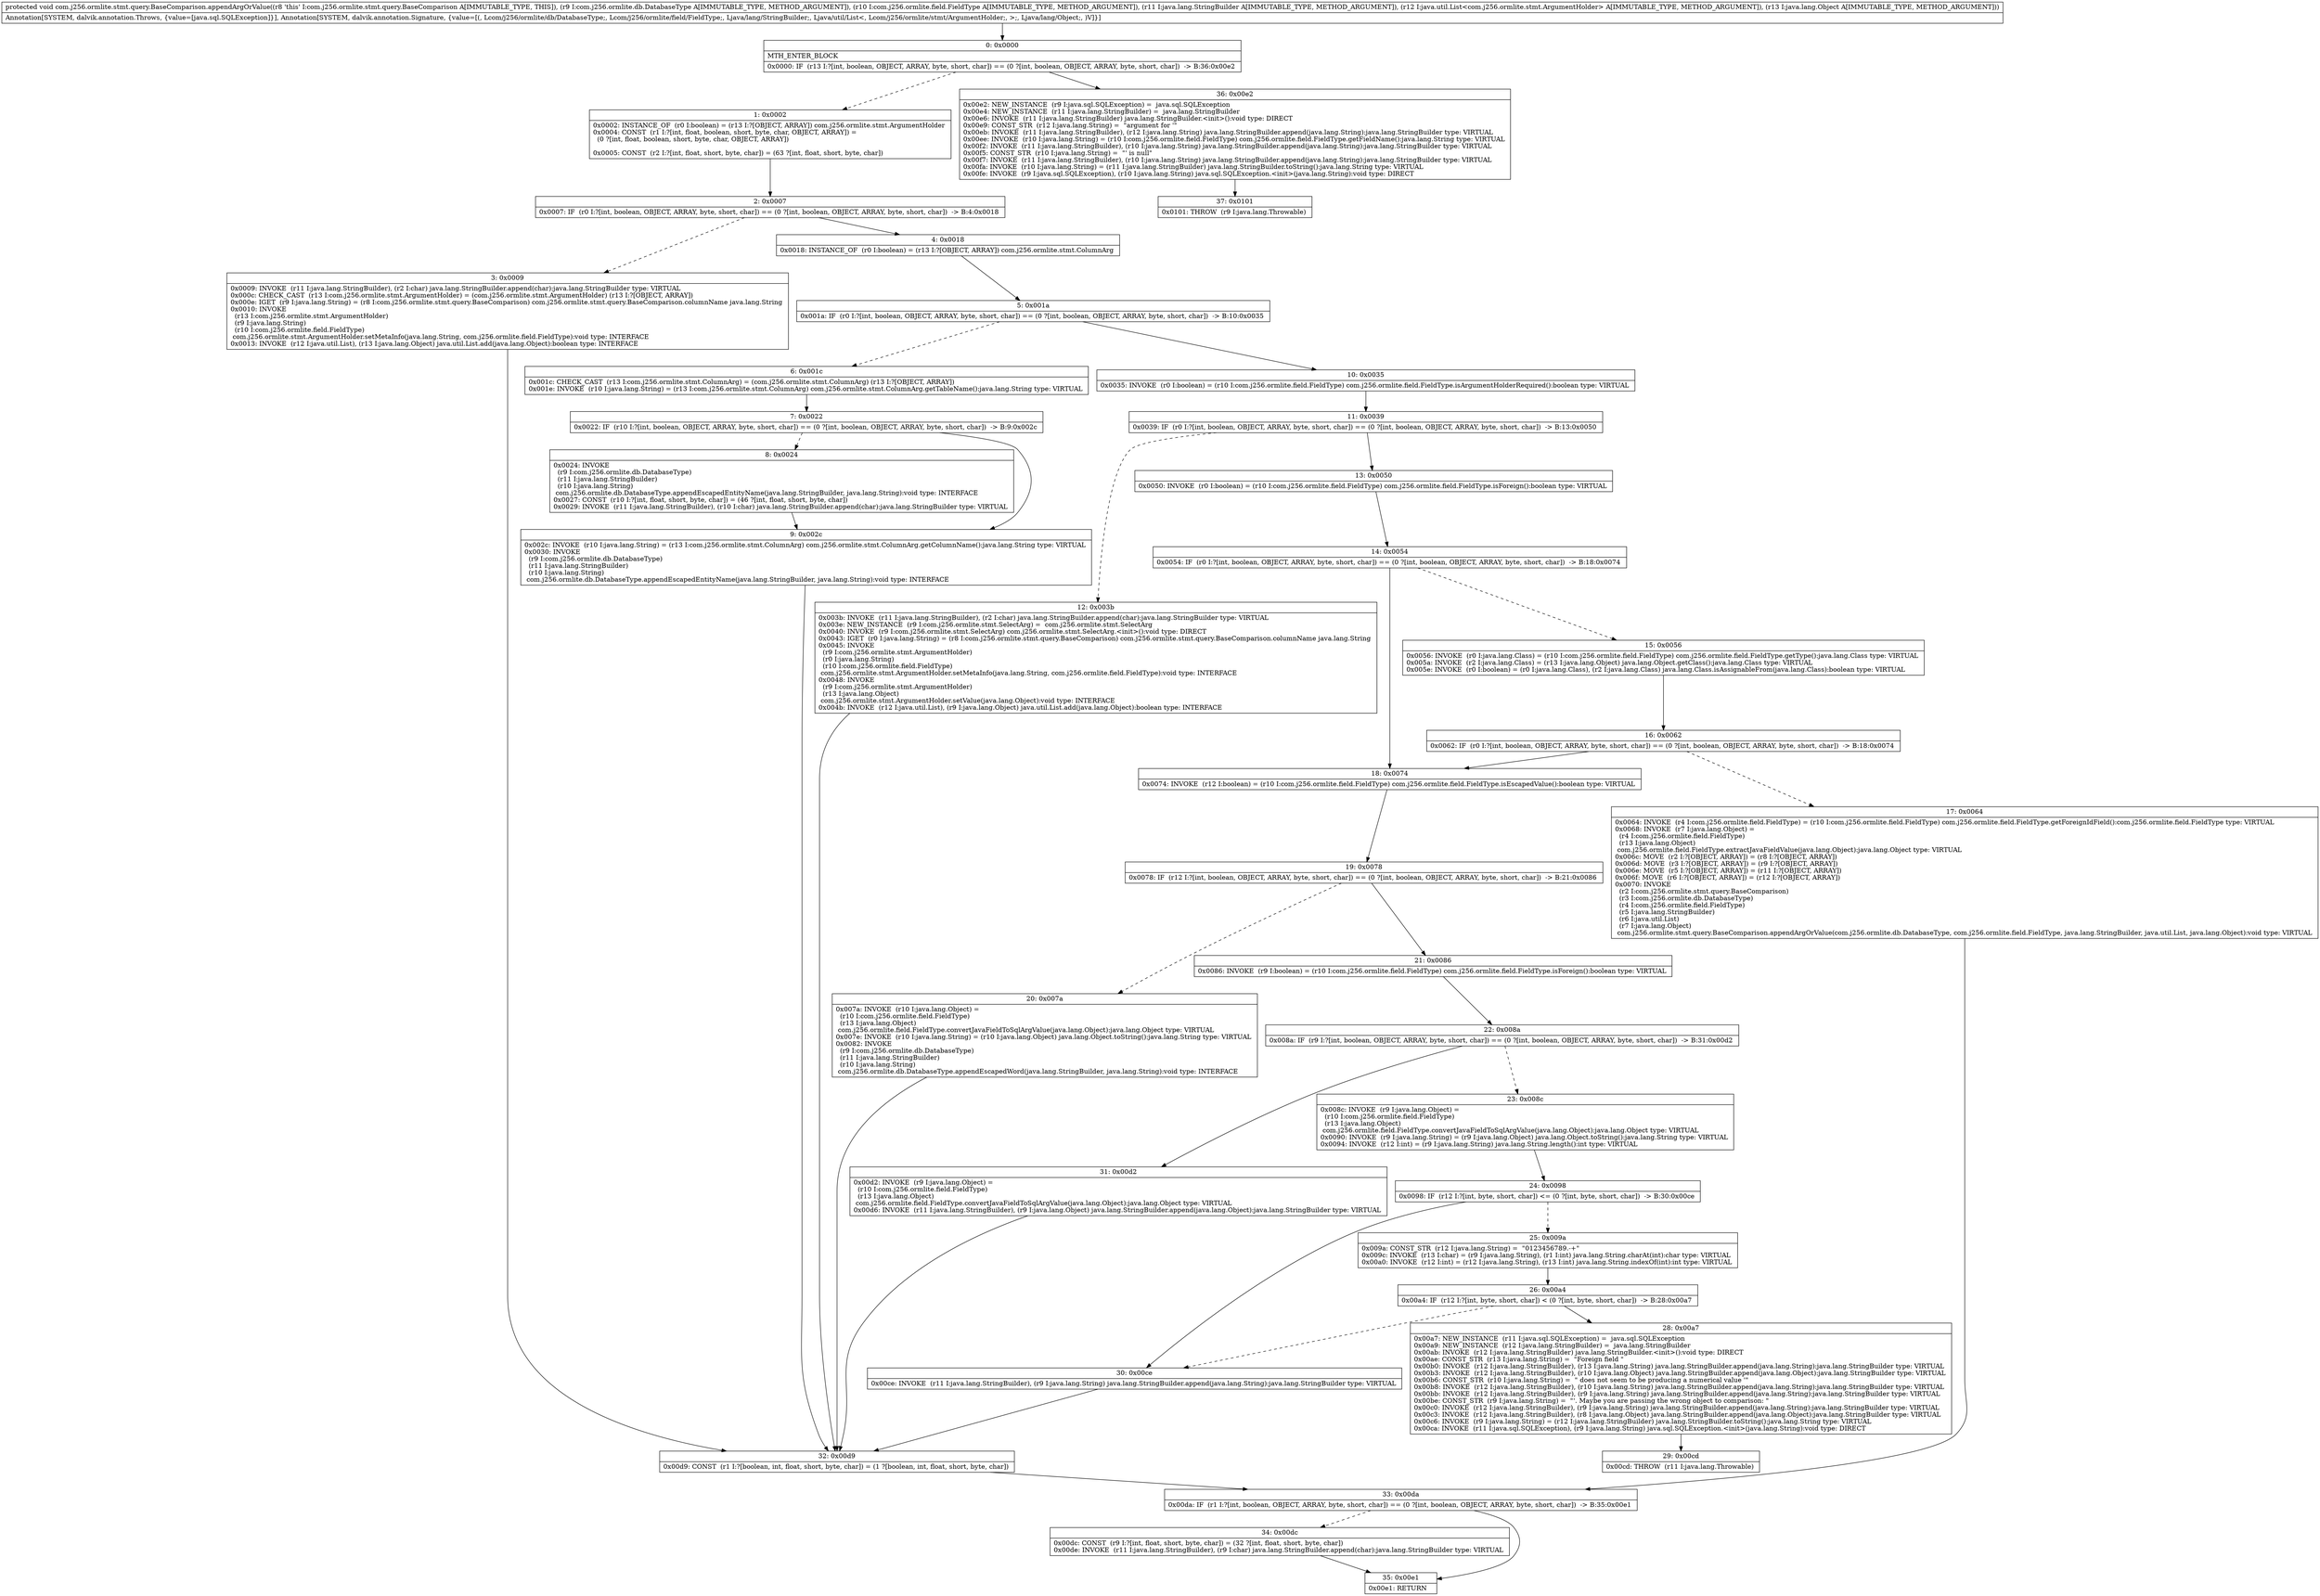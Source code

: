 digraph "CFG forcom.j256.ormlite.stmt.query.BaseComparison.appendArgOrValue(Lcom\/j256\/ormlite\/db\/DatabaseType;Lcom\/j256\/ormlite\/field\/FieldType;Ljava\/lang\/StringBuilder;Ljava\/util\/List;Ljava\/lang\/Object;)V" {
Node_0 [shape=record,label="{0\:\ 0x0000|MTH_ENTER_BLOCK\l|0x0000: IF  (r13 I:?[int, boolean, OBJECT, ARRAY, byte, short, char]) == (0 ?[int, boolean, OBJECT, ARRAY, byte, short, char])  \-\> B:36:0x00e2 \l}"];
Node_1 [shape=record,label="{1\:\ 0x0002|0x0002: INSTANCE_OF  (r0 I:boolean) = (r13 I:?[OBJECT, ARRAY]) com.j256.ormlite.stmt.ArgumentHolder \l0x0004: CONST  (r1 I:?[int, float, boolean, short, byte, char, OBJECT, ARRAY]) = \l  (0 ?[int, float, boolean, short, byte, char, OBJECT, ARRAY])\l \l0x0005: CONST  (r2 I:?[int, float, short, byte, char]) = (63 ?[int, float, short, byte, char]) \l}"];
Node_2 [shape=record,label="{2\:\ 0x0007|0x0007: IF  (r0 I:?[int, boolean, OBJECT, ARRAY, byte, short, char]) == (0 ?[int, boolean, OBJECT, ARRAY, byte, short, char])  \-\> B:4:0x0018 \l}"];
Node_3 [shape=record,label="{3\:\ 0x0009|0x0009: INVOKE  (r11 I:java.lang.StringBuilder), (r2 I:char) java.lang.StringBuilder.append(char):java.lang.StringBuilder type: VIRTUAL \l0x000c: CHECK_CAST  (r13 I:com.j256.ormlite.stmt.ArgumentHolder) = (com.j256.ormlite.stmt.ArgumentHolder) (r13 I:?[OBJECT, ARRAY]) \l0x000e: IGET  (r9 I:java.lang.String) = (r8 I:com.j256.ormlite.stmt.query.BaseComparison) com.j256.ormlite.stmt.query.BaseComparison.columnName java.lang.String \l0x0010: INVOKE  \l  (r13 I:com.j256.ormlite.stmt.ArgumentHolder)\l  (r9 I:java.lang.String)\l  (r10 I:com.j256.ormlite.field.FieldType)\l com.j256.ormlite.stmt.ArgumentHolder.setMetaInfo(java.lang.String, com.j256.ormlite.field.FieldType):void type: INTERFACE \l0x0013: INVOKE  (r12 I:java.util.List), (r13 I:java.lang.Object) java.util.List.add(java.lang.Object):boolean type: INTERFACE \l}"];
Node_4 [shape=record,label="{4\:\ 0x0018|0x0018: INSTANCE_OF  (r0 I:boolean) = (r13 I:?[OBJECT, ARRAY]) com.j256.ormlite.stmt.ColumnArg \l}"];
Node_5 [shape=record,label="{5\:\ 0x001a|0x001a: IF  (r0 I:?[int, boolean, OBJECT, ARRAY, byte, short, char]) == (0 ?[int, boolean, OBJECT, ARRAY, byte, short, char])  \-\> B:10:0x0035 \l}"];
Node_6 [shape=record,label="{6\:\ 0x001c|0x001c: CHECK_CAST  (r13 I:com.j256.ormlite.stmt.ColumnArg) = (com.j256.ormlite.stmt.ColumnArg) (r13 I:?[OBJECT, ARRAY]) \l0x001e: INVOKE  (r10 I:java.lang.String) = (r13 I:com.j256.ormlite.stmt.ColumnArg) com.j256.ormlite.stmt.ColumnArg.getTableName():java.lang.String type: VIRTUAL \l}"];
Node_7 [shape=record,label="{7\:\ 0x0022|0x0022: IF  (r10 I:?[int, boolean, OBJECT, ARRAY, byte, short, char]) == (0 ?[int, boolean, OBJECT, ARRAY, byte, short, char])  \-\> B:9:0x002c \l}"];
Node_8 [shape=record,label="{8\:\ 0x0024|0x0024: INVOKE  \l  (r9 I:com.j256.ormlite.db.DatabaseType)\l  (r11 I:java.lang.StringBuilder)\l  (r10 I:java.lang.String)\l com.j256.ormlite.db.DatabaseType.appendEscapedEntityName(java.lang.StringBuilder, java.lang.String):void type: INTERFACE \l0x0027: CONST  (r10 I:?[int, float, short, byte, char]) = (46 ?[int, float, short, byte, char]) \l0x0029: INVOKE  (r11 I:java.lang.StringBuilder), (r10 I:char) java.lang.StringBuilder.append(char):java.lang.StringBuilder type: VIRTUAL \l}"];
Node_9 [shape=record,label="{9\:\ 0x002c|0x002c: INVOKE  (r10 I:java.lang.String) = (r13 I:com.j256.ormlite.stmt.ColumnArg) com.j256.ormlite.stmt.ColumnArg.getColumnName():java.lang.String type: VIRTUAL \l0x0030: INVOKE  \l  (r9 I:com.j256.ormlite.db.DatabaseType)\l  (r11 I:java.lang.StringBuilder)\l  (r10 I:java.lang.String)\l com.j256.ormlite.db.DatabaseType.appendEscapedEntityName(java.lang.StringBuilder, java.lang.String):void type: INTERFACE \l}"];
Node_10 [shape=record,label="{10\:\ 0x0035|0x0035: INVOKE  (r0 I:boolean) = (r10 I:com.j256.ormlite.field.FieldType) com.j256.ormlite.field.FieldType.isArgumentHolderRequired():boolean type: VIRTUAL \l}"];
Node_11 [shape=record,label="{11\:\ 0x0039|0x0039: IF  (r0 I:?[int, boolean, OBJECT, ARRAY, byte, short, char]) == (0 ?[int, boolean, OBJECT, ARRAY, byte, short, char])  \-\> B:13:0x0050 \l}"];
Node_12 [shape=record,label="{12\:\ 0x003b|0x003b: INVOKE  (r11 I:java.lang.StringBuilder), (r2 I:char) java.lang.StringBuilder.append(char):java.lang.StringBuilder type: VIRTUAL \l0x003e: NEW_INSTANCE  (r9 I:com.j256.ormlite.stmt.SelectArg) =  com.j256.ormlite.stmt.SelectArg \l0x0040: INVOKE  (r9 I:com.j256.ormlite.stmt.SelectArg) com.j256.ormlite.stmt.SelectArg.\<init\>():void type: DIRECT \l0x0043: IGET  (r0 I:java.lang.String) = (r8 I:com.j256.ormlite.stmt.query.BaseComparison) com.j256.ormlite.stmt.query.BaseComparison.columnName java.lang.String \l0x0045: INVOKE  \l  (r9 I:com.j256.ormlite.stmt.ArgumentHolder)\l  (r0 I:java.lang.String)\l  (r10 I:com.j256.ormlite.field.FieldType)\l com.j256.ormlite.stmt.ArgumentHolder.setMetaInfo(java.lang.String, com.j256.ormlite.field.FieldType):void type: INTERFACE \l0x0048: INVOKE  \l  (r9 I:com.j256.ormlite.stmt.ArgumentHolder)\l  (r13 I:java.lang.Object)\l com.j256.ormlite.stmt.ArgumentHolder.setValue(java.lang.Object):void type: INTERFACE \l0x004b: INVOKE  (r12 I:java.util.List), (r9 I:java.lang.Object) java.util.List.add(java.lang.Object):boolean type: INTERFACE \l}"];
Node_13 [shape=record,label="{13\:\ 0x0050|0x0050: INVOKE  (r0 I:boolean) = (r10 I:com.j256.ormlite.field.FieldType) com.j256.ormlite.field.FieldType.isForeign():boolean type: VIRTUAL \l}"];
Node_14 [shape=record,label="{14\:\ 0x0054|0x0054: IF  (r0 I:?[int, boolean, OBJECT, ARRAY, byte, short, char]) == (0 ?[int, boolean, OBJECT, ARRAY, byte, short, char])  \-\> B:18:0x0074 \l}"];
Node_15 [shape=record,label="{15\:\ 0x0056|0x0056: INVOKE  (r0 I:java.lang.Class) = (r10 I:com.j256.ormlite.field.FieldType) com.j256.ormlite.field.FieldType.getType():java.lang.Class type: VIRTUAL \l0x005a: INVOKE  (r2 I:java.lang.Class) = (r13 I:java.lang.Object) java.lang.Object.getClass():java.lang.Class type: VIRTUAL \l0x005e: INVOKE  (r0 I:boolean) = (r0 I:java.lang.Class), (r2 I:java.lang.Class) java.lang.Class.isAssignableFrom(java.lang.Class):boolean type: VIRTUAL \l}"];
Node_16 [shape=record,label="{16\:\ 0x0062|0x0062: IF  (r0 I:?[int, boolean, OBJECT, ARRAY, byte, short, char]) == (0 ?[int, boolean, OBJECT, ARRAY, byte, short, char])  \-\> B:18:0x0074 \l}"];
Node_17 [shape=record,label="{17\:\ 0x0064|0x0064: INVOKE  (r4 I:com.j256.ormlite.field.FieldType) = (r10 I:com.j256.ormlite.field.FieldType) com.j256.ormlite.field.FieldType.getForeignIdField():com.j256.ormlite.field.FieldType type: VIRTUAL \l0x0068: INVOKE  (r7 I:java.lang.Object) = \l  (r4 I:com.j256.ormlite.field.FieldType)\l  (r13 I:java.lang.Object)\l com.j256.ormlite.field.FieldType.extractJavaFieldValue(java.lang.Object):java.lang.Object type: VIRTUAL \l0x006c: MOVE  (r2 I:?[OBJECT, ARRAY]) = (r8 I:?[OBJECT, ARRAY]) \l0x006d: MOVE  (r3 I:?[OBJECT, ARRAY]) = (r9 I:?[OBJECT, ARRAY]) \l0x006e: MOVE  (r5 I:?[OBJECT, ARRAY]) = (r11 I:?[OBJECT, ARRAY]) \l0x006f: MOVE  (r6 I:?[OBJECT, ARRAY]) = (r12 I:?[OBJECT, ARRAY]) \l0x0070: INVOKE  \l  (r2 I:com.j256.ormlite.stmt.query.BaseComparison)\l  (r3 I:com.j256.ormlite.db.DatabaseType)\l  (r4 I:com.j256.ormlite.field.FieldType)\l  (r5 I:java.lang.StringBuilder)\l  (r6 I:java.util.List)\l  (r7 I:java.lang.Object)\l com.j256.ormlite.stmt.query.BaseComparison.appendArgOrValue(com.j256.ormlite.db.DatabaseType, com.j256.ormlite.field.FieldType, java.lang.StringBuilder, java.util.List, java.lang.Object):void type: VIRTUAL \l}"];
Node_18 [shape=record,label="{18\:\ 0x0074|0x0074: INVOKE  (r12 I:boolean) = (r10 I:com.j256.ormlite.field.FieldType) com.j256.ormlite.field.FieldType.isEscapedValue():boolean type: VIRTUAL \l}"];
Node_19 [shape=record,label="{19\:\ 0x0078|0x0078: IF  (r12 I:?[int, boolean, OBJECT, ARRAY, byte, short, char]) == (0 ?[int, boolean, OBJECT, ARRAY, byte, short, char])  \-\> B:21:0x0086 \l}"];
Node_20 [shape=record,label="{20\:\ 0x007a|0x007a: INVOKE  (r10 I:java.lang.Object) = \l  (r10 I:com.j256.ormlite.field.FieldType)\l  (r13 I:java.lang.Object)\l com.j256.ormlite.field.FieldType.convertJavaFieldToSqlArgValue(java.lang.Object):java.lang.Object type: VIRTUAL \l0x007e: INVOKE  (r10 I:java.lang.String) = (r10 I:java.lang.Object) java.lang.Object.toString():java.lang.String type: VIRTUAL \l0x0082: INVOKE  \l  (r9 I:com.j256.ormlite.db.DatabaseType)\l  (r11 I:java.lang.StringBuilder)\l  (r10 I:java.lang.String)\l com.j256.ormlite.db.DatabaseType.appendEscapedWord(java.lang.StringBuilder, java.lang.String):void type: INTERFACE \l}"];
Node_21 [shape=record,label="{21\:\ 0x0086|0x0086: INVOKE  (r9 I:boolean) = (r10 I:com.j256.ormlite.field.FieldType) com.j256.ormlite.field.FieldType.isForeign():boolean type: VIRTUAL \l}"];
Node_22 [shape=record,label="{22\:\ 0x008a|0x008a: IF  (r9 I:?[int, boolean, OBJECT, ARRAY, byte, short, char]) == (0 ?[int, boolean, OBJECT, ARRAY, byte, short, char])  \-\> B:31:0x00d2 \l}"];
Node_23 [shape=record,label="{23\:\ 0x008c|0x008c: INVOKE  (r9 I:java.lang.Object) = \l  (r10 I:com.j256.ormlite.field.FieldType)\l  (r13 I:java.lang.Object)\l com.j256.ormlite.field.FieldType.convertJavaFieldToSqlArgValue(java.lang.Object):java.lang.Object type: VIRTUAL \l0x0090: INVOKE  (r9 I:java.lang.String) = (r9 I:java.lang.Object) java.lang.Object.toString():java.lang.String type: VIRTUAL \l0x0094: INVOKE  (r12 I:int) = (r9 I:java.lang.String) java.lang.String.length():int type: VIRTUAL \l}"];
Node_24 [shape=record,label="{24\:\ 0x0098|0x0098: IF  (r12 I:?[int, byte, short, char]) \<= (0 ?[int, byte, short, char])  \-\> B:30:0x00ce \l}"];
Node_25 [shape=record,label="{25\:\ 0x009a|0x009a: CONST_STR  (r12 I:java.lang.String) =  \"0123456789.\-+\" \l0x009c: INVOKE  (r13 I:char) = (r9 I:java.lang.String), (r1 I:int) java.lang.String.charAt(int):char type: VIRTUAL \l0x00a0: INVOKE  (r12 I:int) = (r12 I:java.lang.String), (r13 I:int) java.lang.String.indexOf(int):int type: VIRTUAL \l}"];
Node_26 [shape=record,label="{26\:\ 0x00a4|0x00a4: IF  (r12 I:?[int, byte, short, char]) \< (0 ?[int, byte, short, char])  \-\> B:28:0x00a7 \l}"];
Node_28 [shape=record,label="{28\:\ 0x00a7|0x00a7: NEW_INSTANCE  (r11 I:java.sql.SQLException) =  java.sql.SQLException \l0x00a9: NEW_INSTANCE  (r12 I:java.lang.StringBuilder) =  java.lang.StringBuilder \l0x00ab: INVOKE  (r12 I:java.lang.StringBuilder) java.lang.StringBuilder.\<init\>():void type: DIRECT \l0x00ae: CONST_STR  (r13 I:java.lang.String) =  \"Foreign field \" \l0x00b0: INVOKE  (r12 I:java.lang.StringBuilder), (r13 I:java.lang.String) java.lang.StringBuilder.append(java.lang.String):java.lang.StringBuilder type: VIRTUAL \l0x00b3: INVOKE  (r12 I:java.lang.StringBuilder), (r10 I:java.lang.Object) java.lang.StringBuilder.append(java.lang.Object):java.lang.StringBuilder type: VIRTUAL \l0x00b6: CONST_STR  (r10 I:java.lang.String) =  \" does not seem to be producing a numerical value '\" \l0x00b8: INVOKE  (r12 I:java.lang.StringBuilder), (r10 I:java.lang.String) java.lang.StringBuilder.append(java.lang.String):java.lang.StringBuilder type: VIRTUAL \l0x00bb: INVOKE  (r12 I:java.lang.StringBuilder), (r9 I:java.lang.String) java.lang.StringBuilder.append(java.lang.String):java.lang.StringBuilder type: VIRTUAL \l0x00be: CONST_STR  (r9 I:java.lang.String) =  \"'. Maybe you are passing the wrong object to comparison: \" \l0x00c0: INVOKE  (r12 I:java.lang.StringBuilder), (r9 I:java.lang.String) java.lang.StringBuilder.append(java.lang.String):java.lang.StringBuilder type: VIRTUAL \l0x00c3: INVOKE  (r12 I:java.lang.StringBuilder), (r8 I:java.lang.Object) java.lang.StringBuilder.append(java.lang.Object):java.lang.StringBuilder type: VIRTUAL \l0x00c6: INVOKE  (r9 I:java.lang.String) = (r12 I:java.lang.StringBuilder) java.lang.StringBuilder.toString():java.lang.String type: VIRTUAL \l0x00ca: INVOKE  (r11 I:java.sql.SQLException), (r9 I:java.lang.String) java.sql.SQLException.\<init\>(java.lang.String):void type: DIRECT \l}"];
Node_29 [shape=record,label="{29\:\ 0x00cd|0x00cd: THROW  (r11 I:java.lang.Throwable) \l}"];
Node_30 [shape=record,label="{30\:\ 0x00ce|0x00ce: INVOKE  (r11 I:java.lang.StringBuilder), (r9 I:java.lang.String) java.lang.StringBuilder.append(java.lang.String):java.lang.StringBuilder type: VIRTUAL \l}"];
Node_31 [shape=record,label="{31\:\ 0x00d2|0x00d2: INVOKE  (r9 I:java.lang.Object) = \l  (r10 I:com.j256.ormlite.field.FieldType)\l  (r13 I:java.lang.Object)\l com.j256.ormlite.field.FieldType.convertJavaFieldToSqlArgValue(java.lang.Object):java.lang.Object type: VIRTUAL \l0x00d6: INVOKE  (r11 I:java.lang.StringBuilder), (r9 I:java.lang.Object) java.lang.StringBuilder.append(java.lang.Object):java.lang.StringBuilder type: VIRTUAL \l}"];
Node_32 [shape=record,label="{32\:\ 0x00d9|0x00d9: CONST  (r1 I:?[boolean, int, float, short, byte, char]) = (1 ?[boolean, int, float, short, byte, char]) \l}"];
Node_33 [shape=record,label="{33\:\ 0x00da|0x00da: IF  (r1 I:?[int, boolean, OBJECT, ARRAY, byte, short, char]) == (0 ?[int, boolean, OBJECT, ARRAY, byte, short, char])  \-\> B:35:0x00e1 \l}"];
Node_34 [shape=record,label="{34\:\ 0x00dc|0x00dc: CONST  (r9 I:?[int, float, short, byte, char]) = (32 ?[int, float, short, byte, char]) \l0x00de: INVOKE  (r11 I:java.lang.StringBuilder), (r9 I:char) java.lang.StringBuilder.append(char):java.lang.StringBuilder type: VIRTUAL \l}"];
Node_35 [shape=record,label="{35\:\ 0x00e1|0x00e1: RETURN   \l}"];
Node_36 [shape=record,label="{36\:\ 0x00e2|0x00e2: NEW_INSTANCE  (r9 I:java.sql.SQLException) =  java.sql.SQLException \l0x00e4: NEW_INSTANCE  (r11 I:java.lang.StringBuilder) =  java.lang.StringBuilder \l0x00e6: INVOKE  (r11 I:java.lang.StringBuilder) java.lang.StringBuilder.\<init\>():void type: DIRECT \l0x00e9: CONST_STR  (r12 I:java.lang.String) =  \"argument for '\" \l0x00eb: INVOKE  (r11 I:java.lang.StringBuilder), (r12 I:java.lang.String) java.lang.StringBuilder.append(java.lang.String):java.lang.StringBuilder type: VIRTUAL \l0x00ee: INVOKE  (r10 I:java.lang.String) = (r10 I:com.j256.ormlite.field.FieldType) com.j256.ormlite.field.FieldType.getFieldName():java.lang.String type: VIRTUAL \l0x00f2: INVOKE  (r11 I:java.lang.StringBuilder), (r10 I:java.lang.String) java.lang.StringBuilder.append(java.lang.String):java.lang.StringBuilder type: VIRTUAL \l0x00f5: CONST_STR  (r10 I:java.lang.String) =  \"' is null\" \l0x00f7: INVOKE  (r11 I:java.lang.StringBuilder), (r10 I:java.lang.String) java.lang.StringBuilder.append(java.lang.String):java.lang.StringBuilder type: VIRTUAL \l0x00fa: INVOKE  (r10 I:java.lang.String) = (r11 I:java.lang.StringBuilder) java.lang.StringBuilder.toString():java.lang.String type: VIRTUAL \l0x00fe: INVOKE  (r9 I:java.sql.SQLException), (r10 I:java.lang.String) java.sql.SQLException.\<init\>(java.lang.String):void type: DIRECT \l}"];
Node_37 [shape=record,label="{37\:\ 0x0101|0x0101: THROW  (r9 I:java.lang.Throwable) \l}"];
MethodNode[shape=record,label="{protected void com.j256.ormlite.stmt.query.BaseComparison.appendArgOrValue((r8 'this' I:com.j256.ormlite.stmt.query.BaseComparison A[IMMUTABLE_TYPE, THIS]), (r9 I:com.j256.ormlite.db.DatabaseType A[IMMUTABLE_TYPE, METHOD_ARGUMENT]), (r10 I:com.j256.ormlite.field.FieldType A[IMMUTABLE_TYPE, METHOD_ARGUMENT]), (r11 I:java.lang.StringBuilder A[IMMUTABLE_TYPE, METHOD_ARGUMENT]), (r12 I:java.util.List\<com.j256.ormlite.stmt.ArgumentHolder\> A[IMMUTABLE_TYPE, METHOD_ARGUMENT]), (r13 I:java.lang.Object A[IMMUTABLE_TYPE, METHOD_ARGUMENT]))  | Annotation[SYSTEM, dalvik.annotation.Throws, \{value=[java.sql.SQLException]\}], Annotation[SYSTEM, dalvik.annotation.Signature, \{value=[(, Lcom\/j256\/ormlite\/db\/DatabaseType;, Lcom\/j256\/ormlite\/field\/FieldType;, Ljava\/lang\/StringBuilder;, Ljava\/util\/List\<, Lcom\/j256\/ormlite\/stmt\/ArgumentHolder;, \>;, Ljava\/lang\/Object;, )V]\}]\l}"];
MethodNode -> Node_0;
Node_0 -> Node_1[style=dashed];
Node_0 -> Node_36;
Node_1 -> Node_2;
Node_2 -> Node_3[style=dashed];
Node_2 -> Node_4;
Node_3 -> Node_32;
Node_4 -> Node_5;
Node_5 -> Node_6[style=dashed];
Node_5 -> Node_10;
Node_6 -> Node_7;
Node_7 -> Node_8[style=dashed];
Node_7 -> Node_9;
Node_8 -> Node_9;
Node_9 -> Node_32;
Node_10 -> Node_11;
Node_11 -> Node_12[style=dashed];
Node_11 -> Node_13;
Node_12 -> Node_32;
Node_13 -> Node_14;
Node_14 -> Node_15[style=dashed];
Node_14 -> Node_18;
Node_15 -> Node_16;
Node_16 -> Node_17[style=dashed];
Node_16 -> Node_18;
Node_17 -> Node_33;
Node_18 -> Node_19;
Node_19 -> Node_20[style=dashed];
Node_19 -> Node_21;
Node_20 -> Node_32;
Node_21 -> Node_22;
Node_22 -> Node_23[style=dashed];
Node_22 -> Node_31;
Node_23 -> Node_24;
Node_24 -> Node_25[style=dashed];
Node_24 -> Node_30;
Node_25 -> Node_26;
Node_26 -> Node_28;
Node_26 -> Node_30[style=dashed];
Node_28 -> Node_29;
Node_30 -> Node_32;
Node_31 -> Node_32;
Node_32 -> Node_33;
Node_33 -> Node_34[style=dashed];
Node_33 -> Node_35;
Node_34 -> Node_35;
Node_36 -> Node_37;
}


